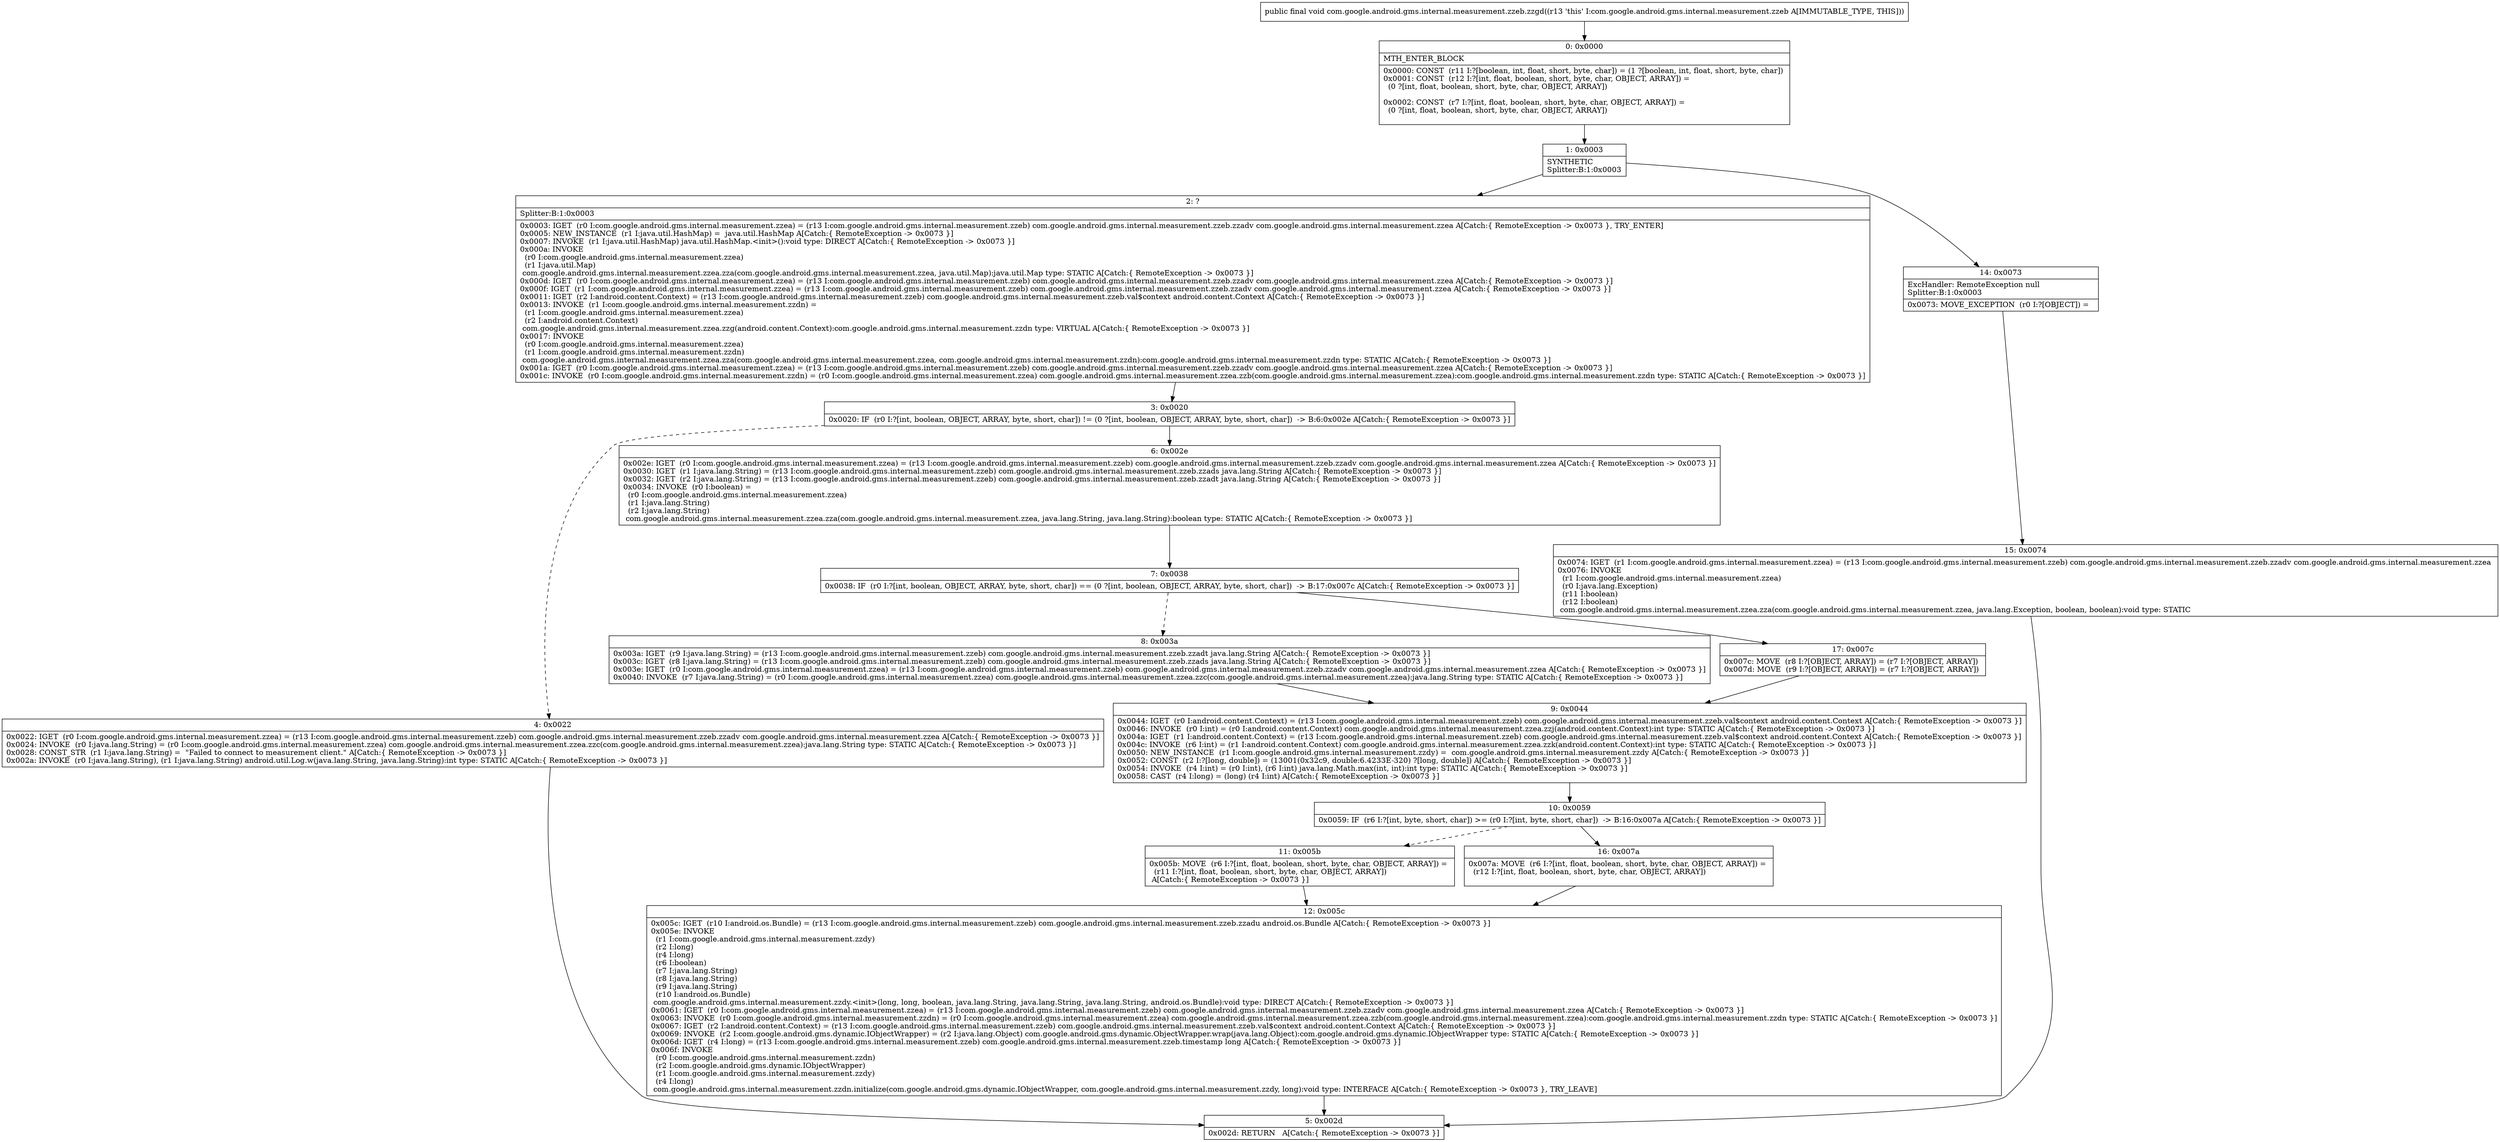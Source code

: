 digraph "CFG forcom.google.android.gms.internal.measurement.zzeb.zzgd()V" {
Node_0 [shape=record,label="{0\:\ 0x0000|MTH_ENTER_BLOCK\l|0x0000: CONST  (r11 I:?[boolean, int, float, short, byte, char]) = (1 ?[boolean, int, float, short, byte, char]) \l0x0001: CONST  (r12 I:?[int, float, boolean, short, byte, char, OBJECT, ARRAY]) = \l  (0 ?[int, float, boolean, short, byte, char, OBJECT, ARRAY])\l \l0x0002: CONST  (r7 I:?[int, float, boolean, short, byte, char, OBJECT, ARRAY]) = \l  (0 ?[int, float, boolean, short, byte, char, OBJECT, ARRAY])\l \l}"];
Node_1 [shape=record,label="{1\:\ 0x0003|SYNTHETIC\lSplitter:B:1:0x0003\l}"];
Node_2 [shape=record,label="{2\:\ ?|Splitter:B:1:0x0003\l|0x0003: IGET  (r0 I:com.google.android.gms.internal.measurement.zzea) = (r13 I:com.google.android.gms.internal.measurement.zzeb) com.google.android.gms.internal.measurement.zzeb.zzadv com.google.android.gms.internal.measurement.zzea A[Catch:\{ RemoteException \-\> 0x0073 \}, TRY_ENTER]\l0x0005: NEW_INSTANCE  (r1 I:java.util.HashMap) =  java.util.HashMap A[Catch:\{ RemoteException \-\> 0x0073 \}]\l0x0007: INVOKE  (r1 I:java.util.HashMap) java.util.HashMap.\<init\>():void type: DIRECT A[Catch:\{ RemoteException \-\> 0x0073 \}]\l0x000a: INVOKE  \l  (r0 I:com.google.android.gms.internal.measurement.zzea)\l  (r1 I:java.util.Map)\l com.google.android.gms.internal.measurement.zzea.zza(com.google.android.gms.internal.measurement.zzea, java.util.Map):java.util.Map type: STATIC A[Catch:\{ RemoteException \-\> 0x0073 \}]\l0x000d: IGET  (r0 I:com.google.android.gms.internal.measurement.zzea) = (r13 I:com.google.android.gms.internal.measurement.zzeb) com.google.android.gms.internal.measurement.zzeb.zzadv com.google.android.gms.internal.measurement.zzea A[Catch:\{ RemoteException \-\> 0x0073 \}]\l0x000f: IGET  (r1 I:com.google.android.gms.internal.measurement.zzea) = (r13 I:com.google.android.gms.internal.measurement.zzeb) com.google.android.gms.internal.measurement.zzeb.zzadv com.google.android.gms.internal.measurement.zzea A[Catch:\{ RemoteException \-\> 0x0073 \}]\l0x0011: IGET  (r2 I:android.content.Context) = (r13 I:com.google.android.gms.internal.measurement.zzeb) com.google.android.gms.internal.measurement.zzeb.val$context android.content.Context A[Catch:\{ RemoteException \-\> 0x0073 \}]\l0x0013: INVOKE  (r1 I:com.google.android.gms.internal.measurement.zzdn) = \l  (r1 I:com.google.android.gms.internal.measurement.zzea)\l  (r2 I:android.content.Context)\l com.google.android.gms.internal.measurement.zzea.zzg(android.content.Context):com.google.android.gms.internal.measurement.zzdn type: VIRTUAL A[Catch:\{ RemoteException \-\> 0x0073 \}]\l0x0017: INVOKE  \l  (r0 I:com.google.android.gms.internal.measurement.zzea)\l  (r1 I:com.google.android.gms.internal.measurement.zzdn)\l com.google.android.gms.internal.measurement.zzea.zza(com.google.android.gms.internal.measurement.zzea, com.google.android.gms.internal.measurement.zzdn):com.google.android.gms.internal.measurement.zzdn type: STATIC A[Catch:\{ RemoteException \-\> 0x0073 \}]\l0x001a: IGET  (r0 I:com.google.android.gms.internal.measurement.zzea) = (r13 I:com.google.android.gms.internal.measurement.zzeb) com.google.android.gms.internal.measurement.zzeb.zzadv com.google.android.gms.internal.measurement.zzea A[Catch:\{ RemoteException \-\> 0x0073 \}]\l0x001c: INVOKE  (r0 I:com.google.android.gms.internal.measurement.zzdn) = (r0 I:com.google.android.gms.internal.measurement.zzea) com.google.android.gms.internal.measurement.zzea.zzb(com.google.android.gms.internal.measurement.zzea):com.google.android.gms.internal.measurement.zzdn type: STATIC A[Catch:\{ RemoteException \-\> 0x0073 \}]\l}"];
Node_3 [shape=record,label="{3\:\ 0x0020|0x0020: IF  (r0 I:?[int, boolean, OBJECT, ARRAY, byte, short, char]) != (0 ?[int, boolean, OBJECT, ARRAY, byte, short, char])  \-\> B:6:0x002e A[Catch:\{ RemoteException \-\> 0x0073 \}]\l}"];
Node_4 [shape=record,label="{4\:\ 0x0022|0x0022: IGET  (r0 I:com.google.android.gms.internal.measurement.zzea) = (r13 I:com.google.android.gms.internal.measurement.zzeb) com.google.android.gms.internal.measurement.zzeb.zzadv com.google.android.gms.internal.measurement.zzea A[Catch:\{ RemoteException \-\> 0x0073 \}]\l0x0024: INVOKE  (r0 I:java.lang.String) = (r0 I:com.google.android.gms.internal.measurement.zzea) com.google.android.gms.internal.measurement.zzea.zzc(com.google.android.gms.internal.measurement.zzea):java.lang.String type: STATIC A[Catch:\{ RemoteException \-\> 0x0073 \}]\l0x0028: CONST_STR  (r1 I:java.lang.String) =  \"Failed to connect to measurement client.\" A[Catch:\{ RemoteException \-\> 0x0073 \}]\l0x002a: INVOKE  (r0 I:java.lang.String), (r1 I:java.lang.String) android.util.Log.w(java.lang.String, java.lang.String):int type: STATIC A[Catch:\{ RemoteException \-\> 0x0073 \}]\l}"];
Node_5 [shape=record,label="{5\:\ 0x002d|0x002d: RETURN   A[Catch:\{ RemoteException \-\> 0x0073 \}]\l}"];
Node_6 [shape=record,label="{6\:\ 0x002e|0x002e: IGET  (r0 I:com.google.android.gms.internal.measurement.zzea) = (r13 I:com.google.android.gms.internal.measurement.zzeb) com.google.android.gms.internal.measurement.zzeb.zzadv com.google.android.gms.internal.measurement.zzea A[Catch:\{ RemoteException \-\> 0x0073 \}]\l0x0030: IGET  (r1 I:java.lang.String) = (r13 I:com.google.android.gms.internal.measurement.zzeb) com.google.android.gms.internal.measurement.zzeb.zzads java.lang.String A[Catch:\{ RemoteException \-\> 0x0073 \}]\l0x0032: IGET  (r2 I:java.lang.String) = (r13 I:com.google.android.gms.internal.measurement.zzeb) com.google.android.gms.internal.measurement.zzeb.zzadt java.lang.String A[Catch:\{ RemoteException \-\> 0x0073 \}]\l0x0034: INVOKE  (r0 I:boolean) = \l  (r0 I:com.google.android.gms.internal.measurement.zzea)\l  (r1 I:java.lang.String)\l  (r2 I:java.lang.String)\l com.google.android.gms.internal.measurement.zzea.zza(com.google.android.gms.internal.measurement.zzea, java.lang.String, java.lang.String):boolean type: STATIC A[Catch:\{ RemoteException \-\> 0x0073 \}]\l}"];
Node_7 [shape=record,label="{7\:\ 0x0038|0x0038: IF  (r0 I:?[int, boolean, OBJECT, ARRAY, byte, short, char]) == (0 ?[int, boolean, OBJECT, ARRAY, byte, short, char])  \-\> B:17:0x007c A[Catch:\{ RemoteException \-\> 0x0073 \}]\l}"];
Node_8 [shape=record,label="{8\:\ 0x003a|0x003a: IGET  (r9 I:java.lang.String) = (r13 I:com.google.android.gms.internal.measurement.zzeb) com.google.android.gms.internal.measurement.zzeb.zzadt java.lang.String A[Catch:\{ RemoteException \-\> 0x0073 \}]\l0x003c: IGET  (r8 I:java.lang.String) = (r13 I:com.google.android.gms.internal.measurement.zzeb) com.google.android.gms.internal.measurement.zzeb.zzads java.lang.String A[Catch:\{ RemoteException \-\> 0x0073 \}]\l0x003e: IGET  (r0 I:com.google.android.gms.internal.measurement.zzea) = (r13 I:com.google.android.gms.internal.measurement.zzeb) com.google.android.gms.internal.measurement.zzeb.zzadv com.google.android.gms.internal.measurement.zzea A[Catch:\{ RemoteException \-\> 0x0073 \}]\l0x0040: INVOKE  (r7 I:java.lang.String) = (r0 I:com.google.android.gms.internal.measurement.zzea) com.google.android.gms.internal.measurement.zzea.zzc(com.google.android.gms.internal.measurement.zzea):java.lang.String type: STATIC A[Catch:\{ RemoteException \-\> 0x0073 \}]\l}"];
Node_9 [shape=record,label="{9\:\ 0x0044|0x0044: IGET  (r0 I:android.content.Context) = (r13 I:com.google.android.gms.internal.measurement.zzeb) com.google.android.gms.internal.measurement.zzeb.val$context android.content.Context A[Catch:\{ RemoteException \-\> 0x0073 \}]\l0x0046: INVOKE  (r0 I:int) = (r0 I:android.content.Context) com.google.android.gms.internal.measurement.zzea.zzj(android.content.Context):int type: STATIC A[Catch:\{ RemoteException \-\> 0x0073 \}]\l0x004a: IGET  (r1 I:android.content.Context) = (r13 I:com.google.android.gms.internal.measurement.zzeb) com.google.android.gms.internal.measurement.zzeb.val$context android.content.Context A[Catch:\{ RemoteException \-\> 0x0073 \}]\l0x004c: INVOKE  (r6 I:int) = (r1 I:android.content.Context) com.google.android.gms.internal.measurement.zzea.zzk(android.content.Context):int type: STATIC A[Catch:\{ RemoteException \-\> 0x0073 \}]\l0x0050: NEW_INSTANCE  (r1 I:com.google.android.gms.internal.measurement.zzdy) =  com.google.android.gms.internal.measurement.zzdy A[Catch:\{ RemoteException \-\> 0x0073 \}]\l0x0052: CONST  (r2 I:?[long, double]) = (13001(0x32c9, double:6.4233E\-320) ?[long, double]) A[Catch:\{ RemoteException \-\> 0x0073 \}]\l0x0054: INVOKE  (r4 I:int) = (r0 I:int), (r6 I:int) java.lang.Math.max(int, int):int type: STATIC A[Catch:\{ RemoteException \-\> 0x0073 \}]\l0x0058: CAST  (r4 I:long) = (long) (r4 I:int) A[Catch:\{ RemoteException \-\> 0x0073 \}]\l}"];
Node_10 [shape=record,label="{10\:\ 0x0059|0x0059: IF  (r6 I:?[int, byte, short, char]) \>= (r0 I:?[int, byte, short, char])  \-\> B:16:0x007a A[Catch:\{ RemoteException \-\> 0x0073 \}]\l}"];
Node_11 [shape=record,label="{11\:\ 0x005b|0x005b: MOVE  (r6 I:?[int, float, boolean, short, byte, char, OBJECT, ARRAY]) = \l  (r11 I:?[int, float, boolean, short, byte, char, OBJECT, ARRAY])\l A[Catch:\{ RemoteException \-\> 0x0073 \}]\l}"];
Node_12 [shape=record,label="{12\:\ 0x005c|0x005c: IGET  (r10 I:android.os.Bundle) = (r13 I:com.google.android.gms.internal.measurement.zzeb) com.google.android.gms.internal.measurement.zzeb.zzadu android.os.Bundle A[Catch:\{ RemoteException \-\> 0x0073 \}]\l0x005e: INVOKE  \l  (r1 I:com.google.android.gms.internal.measurement.zzdy)\l  (r2 I:long)\l  (r4 I:long)\l  (r6 I:boolean)\l  (r7 I:java.lang.String)\l  (r8 I:java.lang.String)\l  (r9 I:java.lang.String)\l  (r10 I:android.os.Bundle)\l com.google.android.gms.internal.measurement.zzdy.\<init\>(long, long, boolean, java.lang.String, java.lang.String, java.lang.String, android.os.Bundle):void type: DIRECT A[Catch:\{ RemoteException \-\> 0x0073 \}]\l0x0061: IGET  (r0 I:com.google.android.gms.internal.measurement.zzea) = (r13 I:com.google.android.gms.internal.measurement.zzeb) com.google.android.gms.internal.measurement.zzeb.zzadv com.google.android.gms.internal.measurement.zzea A[Catch:\{ RemoteException \-\> 0x0073 \}]\l0x0063: INVOKE  (r0 I:com.google.android.gms.internal.measurement.zzdn) = (r0 I:com.google.android.gms.internal.measurement.zzea) com.google.android.gms.internal.measurement.zzea.zzb(com.google.android.gms.internal.measurement.zzea):com.google.android.gms.internal.measurement.zzdn type: STATIC A[Catch:\{ RemoteException \-\> 0x0073 \}]\l0x0067: IGET  (r2 I:android.content.Context) = (r13 I:com.google.android.gms.internal.measurement.zzeb) com.google.android.gms.internal.measurement.zzeb.val$context android.content.Context A[Catch:\{ RemoteException \-\> 0x0073 \}]\l0x0069: INVOKE  (r2 I:com.google.android.gms.dynamic.IObjectWrapper) = (r2 I:java.lang.Object) com.google.android.gms.dynamic.ObjectWrapper.wrap(java.lang.Object):com.google.android.gms.dynamic.IObjectWrapper type: STATIC A[Catch:\{ RemoteException \-\> 0x0073 \}]\l0x006d: IGET  (r4 I:long) = (r13 I:com.google.android.gms.internal.measurement.zzeb) com.google.android.gms.internal.measurement.zzeb.timestamp long A[Catch:\{ RemoteException \-\> 0x0073 \}]\l0x006f: INVOKE  \l  (r0 I:com.google.android.gms.internal.measurement.zzdn)\l  (r2 I:com.google.android.gms.dynamic.IObjectWrapper)\l  (r1 I:com.google.android.gms.internal.measurement.zzdy)\l  (r4 I:long)\l com.google.android.gms.internal.measurement.zzdn.initialize(com.google.android.gms.dynamic.IObjectWrapper, com.google.android.gms.internal.measurement.zzdy, long):void type: INTERFACE A[Catch:\{ RemoteException \-\> 0x0073 \}, TRY_LEAVE]\l}"];
Node_14 [shape=record,label="{14\:\ 0x0073|ExcHandler: RemoteException null\lSplitter:B:1:0x0003\l|0x0073: MOVE_EXCEPTION  (r0 I:?[OBJECT]) =  \l}"];
Node_15 [shape=record,label="{15\:\ 0x0074|0x0074: IGET  (r1 I:com.google.android.gms.internal.measurement.zzea) = (r13 I:com.google.android.gms.internal.measurement.zzeb) com.google.android.gms.internal.measurement.zzeb.zzadv com.google.android.gms.internal.measurement.zzea \l0x0076: INVOKE  \l  (r1 I:com.google.android.gms.internal.measurement.zzea)\l  (r0 I:java.lang.Exception)\l  (r11 I:boolean)\l  (r12 I:boolean)\l com.google.android.gms.internal.measurement.zzea.zza(com.google.android.gms.internal.measurement.zzea, java.lang.Exception, boolean, boolean):void type: STATIC \l}"];
Node_16 [shape=record,label="{16\:\ 0x007a|0x007a: MOVE  (r6 I:?[int, float, boolean, short, byte, char, OBJECT, ARRAY]) = \l  (r12 I:?[int, float, boolean, short, byte, char, OBJECT, ARRAY])\l \l}"];
Node_17 [shape=record,label="{17\:\ 0x007c|0x007c: MOVE  (r8 I:?[OBJECT, ARRAY]) = (r7 I:?[OBJECT, ARRAY]) \l0x007d: MOVE  (r9 I:?[OBJECT, ARRAY]) = (r7 I:?[OBJECT, ARRAY]) \l}"];
MethodNode[shape=record,label="{public final void com.google.android.gms.internal.measurement.zzeb.zzgd((r13 'this' I:com.google.android.gms.internal.measurement.zzeb A[IMMUTABLE_TYPE, THIS])) }"];
MethodNode -> Node_0;
Node_0 -> Node_1;
Node_1 -> Node_2;
Node_1 -> Node_14;
Node_2 -> Node_3;
Node_3 -> Node_4[style=dashed];
Node_3 -> Node_6;
Node_4 -> Node_5;
Node_6 -> Node_7;
Node_7 -> Node_8[style=dashed];
Node_7 -> Node_17;
Node_8 -> Node_9;
Node_9 -> Node_10;
Node_10 -> Node_11[style=dashed];
Node_10 -> Node_16;
Node_11 -> Node_12;
Node_12 -> Node_5;
Node_14 -> Node_15;
Node_15 -> Node_5;
Node_16 -> Node_12;
Node_17 -> Node_9;
}

